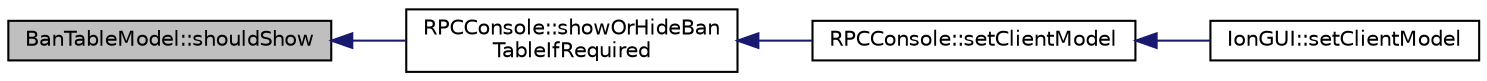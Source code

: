 digraph "BanTableModel::shouldShow"
{
  edge [fontname="Helvetica",fontsize="10",labelfontname="Helvetica",labelfontsize="10"];
  node [fontname="Helvetica",fontsize="10",shape=record];
  rankdir="LR";
  Node40 [label="BanTableModel::shouldShow",height=0.2,width=0.4,color="black", fillcolor="grey75", style="filled", fontcolor="black"];
  Node40 -> Node41 [dir="back",color="midnightblue",fontsize="10",style="solid",fontname="Helvetica"];
  Node41 [label="RPCConsole::showOrHideBan\lTableIfRequired",height=0.2,width=0.4,color="black", fillcolor="white", style="filled",URL="$d7/de8/class_r_p_c_console.html#af285a241961af11845a76ea995ca45c5",tooltip="Hides ban table if no bans are present. "];
  Node41 -> Node42 [dir="back",color="midnightblue",fontsize="10",style="solid",fontname="Helvetica"];
  Node42 [label="RPCConsole::setClientModel",height=0.2,width=0.4,color="black", fillcolor="white", style="filled",URL="$d7/de8/class_r_p_c_console.html#a355349a33664a07628e9ca22a60f5fa7"];
  Node42 -> Node43 [dir="back",color="midnightblue",fontsize="10",style="solid",fontname="Helvetica"];
  Node43 [label="IonGUI::setClientModel",height=0.2,width=0.4,color="black", fillcolor="white", style="filled",URL="$dc/d0b/class_ion_g_u_i.html#aee0c583c834ce4f4c598c29db83b0680",tooltip="Set the client model. "];
}
